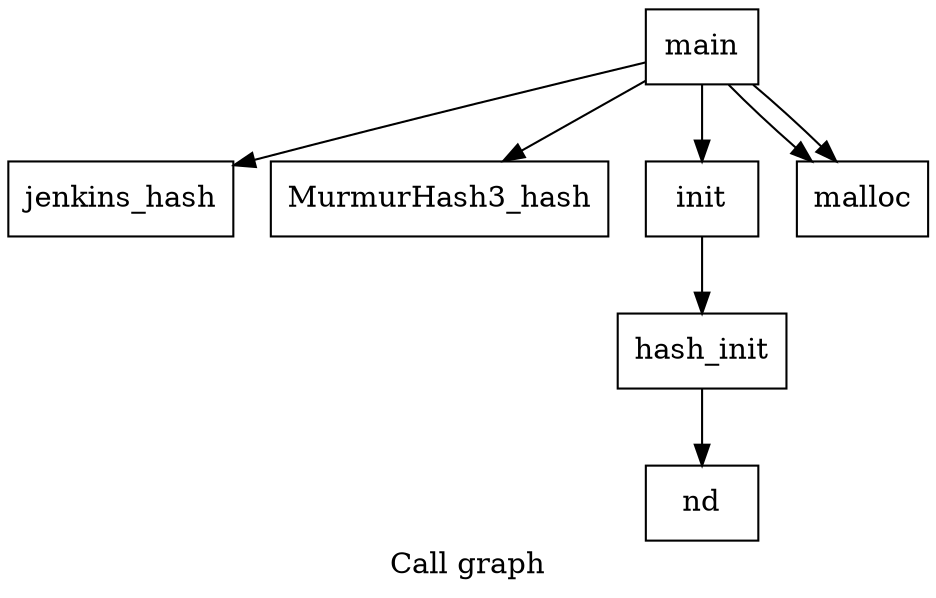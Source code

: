 digraph "Call graph" {
	label="Call graph";

	Node0x7fa275505bb0 [shape=record,label="{jenkins_hash}"];
	Node0x7fa275505c10 [shape=record,label="{MurmurHash3_hash}"];
	Node0x7fa275505cb0 [shape=record,label="{hash_init}"];
	Node0x7fa275505cb0 -> Node0x7fa275505d60;
	Node0x7fa275505d60 [shape=record,label="{nd}"];
	Node0x7fa275505e00 [shape=record,label="{init}"];
	Node0x7fa275505e00 -> Node0x7fa275505cb0;
	Node0x7fa275505f60 [shape=record,label="{main}"];
	Node0x7fa275505f60 -> Node0x7fa275505fc0;
	Node0x7fa275505f60 -> Node0x7fa275505fc0;
	Node0x7fa275505f60 -> Node0x7fa275505e00;
	Node0x7fa275505f60 -> Node0x7fa275505c10;
	Node0x7fa275505f60 -> Node0x7fa275505bb0;
	Node0x7fa275505fc0 [shape=record,label="{malloc}"];
}
